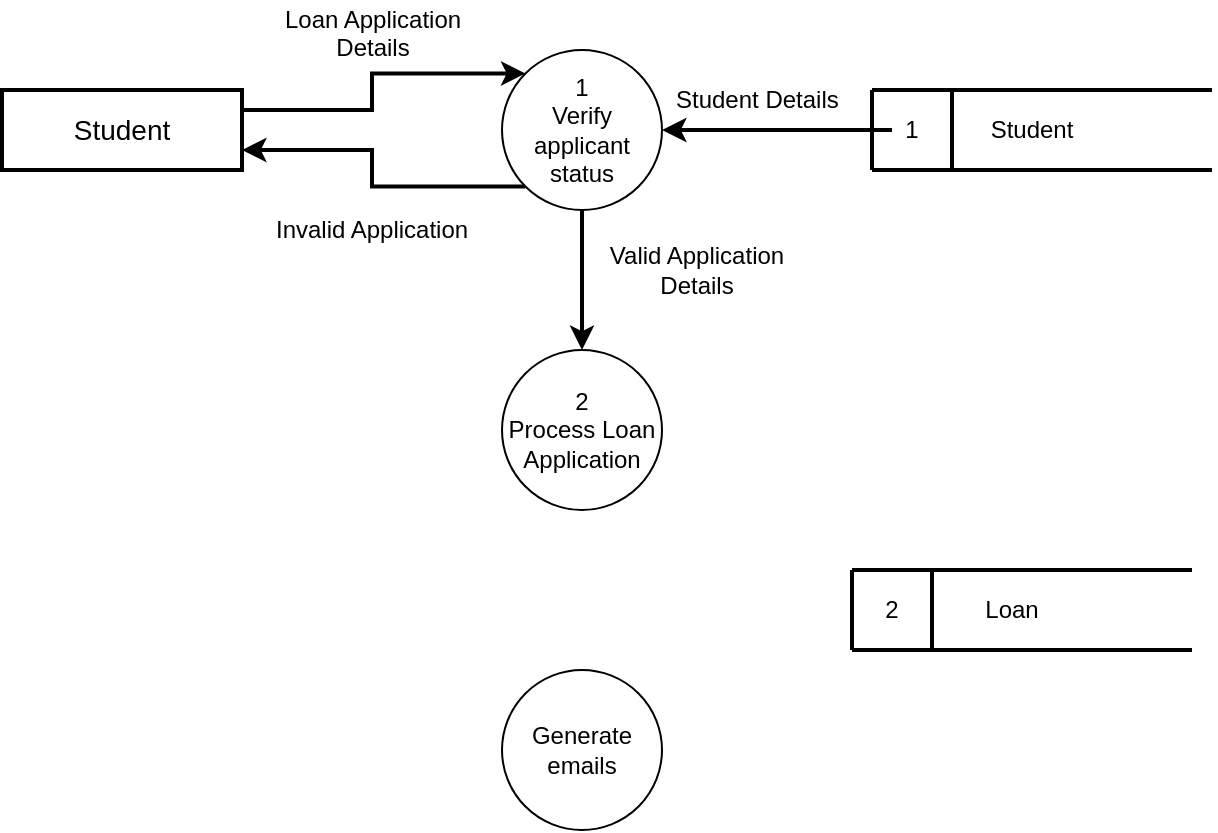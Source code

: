 <mxfile version="11.1.4" type="device"><diagram id="GTJQ-saWlVnRg_Q5Nht9" name="Page-1"><mxGraphModel dx="629" dy="413" grid="1" gridSize="10" guides="1" tooltips="1" connect="1" arrows="1" fold="1" page="1" pageScale="1" pageWidth="1169" pageHeight="827" math="0" shadow="0"><root><mxCell id="0"/><mxCell id="1" parent="0"/><mxCell id="OgquNGJ1wBKsCLmnvYIl-38" style="edgeStyle=orthogonalEdgeStyle;rounded=0;orthogonalLoop=1;jettySize=auto;html=1;entryX=0.5;entryY=0;entryDx=0;entryDy=0;strokeWidth=2;" edge="1" parent="1" source="OgquNGJ1wBKsCLmnvYIl-1" target="OgquNGJ1wBKsCLmnvYIl-2"><mxGeometry relative="1" as="geometry"/></mxCell><mxCell id="OgquNGJ1wBKsCLmnvYIl-40" style="edgeStyle=orthogonalEdgeStyle;rounded=0;orthogonalLoop=1;jettySize=auto;html=1;exitX=0;exitY=1;exitDx=0;exitDy=0;entryX=1;entryY=0.75;entryDx=0;entryDy=0;strokeWidth=2;" edge="1" parent="1" source="OgquNGJ1wBKsCLmnvYIl-1" target="OgquNGJ1wBKsCLmnvYIl-4"><mxGeometry relative="1" as="geometry"/></mxCell><mxCell id="OgquNGJ1wBKsCLmnvYIl-1" value="1&lt;br&gt;Verify applicant status" style="ellipse;whiteSpace=wrap;html=1;aspect=fixed;" vertex="1" parent="1"><mxGeometry x="440" y="130" width="80" height="80" as="geometry"/></mxCell><mxCell id="OgquNGJ1wBKsCLmnvYIl-2" value="2&lt;br&gt;Process Loan Application" style="ellipse;whiteSpace=wrap;html=1;aspect=fixed;" vertex="1" parent="1"><mxGeometry x="440" y="280" width="80" height="80" as="geometry"/></mxCell><mxCell id="OgquNGJ1wBKsCLmnvYIl-3" value="Generate emails" style="ellipse;whiteSpace=wrap;html=1;aspect=fixed;" vertex="1" parent="1"><mxGeometry x="440" y="440" width="80" height="80" as="geometry"/></mxCell><mxCell id="OgquNGJ1wBKsCLmnvYIl-29" style="edgeStyle=orthogonalEdgeStyle;rounded=0;orthogonalLoop=1;jettySize=auto;html=1;entryX=0;entryY=0;entryDx=0;entryDy=0;strokeWidth=2;exitX=1;exitY=0.25;exitDx=0;exitDy=0;" edge="1" parent="1" source="OgquNGJ1wBKsCLmnvYIl-4" target="OgquNGJ1wBKsCLmnvYIl-1"><mxGeometry relative="1" as="geometry"/></mxCell><mxCell id="OgquNGJ1wBKsCLmnvYIl-4" value="Student" style="strokeWidth=2;whiteSpace=wrap;html=1;align=center;fontSize=14;" vertex="1" parent="1"><mxGeometry x="190" y="150" width="120" height="40" as="geometry"/></mxCell><mxCell id="OgquNGJ1wBKsCLmnvYIl-14" value="" style="group" vertex="1" connectable="0" parent="1"><mxGeometry x="625" y="150" width="170" height="40" as="geometry"/></mxCell><mxCell id="OgquNGJ1wBKsCLmnvYIl-7" value="" style="endArrow=none;html=1;strokeWidth=2;" edge="1" parent="OgquNGJ1wBKsCLmnvYIl-14"><mxGeometry width="50" height="50" relative="1" as="geometry"><mxPoint y="40" as="sourcePoint"/><mxPoint as="targetPoint"/></mxGeometry></mxCell><mxCell id="OgquNGJ1wBKsCLmnvYIl-8" value="" style="endArrow=none;html=1;strokeWidth=2;" edge="1" parent="OgquNGJ1wBKsCLmnvYIl-14"><mxGeometry width="50" height="50" relative="1" as="geometry"><mxPoint as="sourcePoint"/><mxPoint x="170" as="targetPoint"/></mxGeometry></mxCell><mxCell id="OgquNGJ1wBKsCLmnvYIl-9" value="" style="endArrow=none;html=1;strokeWidth=2;" edge="1" parent="OgquNGJ1wBKsCLmnvYIl-14"><mxGeometry width="50" height="50" relative="1" as="geometry"><mxPoint y="40" as="sourcePoint"/><mxPoint x="170" y="40" as="targetPoint"/></mxGeometry></mxCell><mxCell id="OgquNGJ1wBKsCLmnvYIl-10" value="" style="endArrow=none;html=1;strokeWidth=2;" edge="1" parent="OgquNGJ1wBKsCLmnvYIl-14"><mxGeometry width="50" height="50" relative="1" as="geometry"><mxPoint x="40" y="40" as="sourcePoint"/><mxPoint x="40" as="targetPoint"/></mxGeometry></mxCell><mxCell id="OgquNGJ1wBKsCLmnvYIl-12" value="Student" style="text;html=1;strokeColor=none;fillColor=none;align=center;verticalAlign=middle;whiteSpace=wrap;rounded=0;" vertex="1" parent="OgquNGJ1wBKsCLmnvYIl-14"><mxGeometry x="60" y="10" width="40" height="20" as="geometry"/></mxCell><mxCell id="OgquNGJ1wBKsCLmnvYIl-13" value="1" style="text;html=1;strokeColor=none;fillColor=none;align=center;verticalAlign=middle;whiteSpace=wrap;rounded=0;" vertex="1" parent="OgquNGJ1wBKsCLmnvYIl-14"><mxGeometry x="10" y="10" width="20" height="20" as="geometry"/></mxCell><mxCell id="OgquNGJ1wBKsCLmnvYIl-22" value="" style="group" vertex="1" connectable="0" parent="1"><mxGeometry x="615" y="390" width="170" height="40" as="geometry"/></mxCell><mxCell id="OgquNGJ1wBKsCLmnvYIl-23" value="" style="endArrow=none;html=1;strokeWidth=2;" edge="1" parent="OgquNGJ1wBKsCLmnvYIl-22"><mxGeometry width="50" height="50" relative="1" as="geometry"><mxPoint y="40" as="sourcePoint"/><mxPoint as="targetPoint"/></mxGeometry></mxCell><mxCell id="OgquNGJ1wBKsCLmnvYIl-24" value="" style="endArrow=none;html=1;strokeWidth=2;" edge="1" parent="OgquNGJ1wBKsCLmnvYIl-22"><mxGeometry width="50" height="50" relative="1" as="geometry"><mxPoint as="sourcePoint"/><mxPoint x="170" as="targetPoint"/></mxGeometry></mxCell><mxCell id="OgquNGJ1wBKsCLmnvYIl-25" value="" style="endArrow=none;html=1;strokeWidth=2;" edge="1" parent="OgquNGJ1wBKsCLmnvYIl-22"><mxGeometry width="50" height="50" relative="1" as="geometry"><mxPoint y="40" as="sourcePoint"/><mxPoint x="170" y="40" as="targetPoint"/></mxGeometry></mxCell><mxCell id="OgquNGJ1wBKsCLmnvYIl-26" value="" style="endArrow=none;html=1;strokeWidth=2;" edge="1" parent="OgquNGJ1wBKsCLmnvYIl-22"><mxGeometry width="50" height="50" relative="1" as="geometry"><mxPoint x="40" y="40" as="sourcePoint"/><mxPoint x="40" as="targetPoint"/></mxGeometry></mxCell><mxCell id="OgquNGJ1wBKsCLmnvYIl-27" value="Loan" style="text;html=1;strokeColor=none;fillColor=none;align=center;verticalAlign=middle;whiteSpace=wrap;rounded=0;" vertex="1" parent="OgquNGJ1wBKsCLmnvYIl-22"><mxGeometry x="60" y="10" width="40" height="20" as="geometry"/></mxCell><mxCell id="OgquNGJ1wBKsCLmnvYIl-28" value="2" style="text;html=1;strokeColor=none;fillColor=none;align=center;verticalAlign=middle;whiteSpace=wrap;rounded=0;" vertex="1" parent="OgquNGJ1wBKsCLmnvYIl-22"><mxGeometry x="10" y="10" width="20" height="20" as="geometry"/></mxCell><mxCell id="OgquNGJ1wBKsCLmnvYIl-31" value="Loan Application&lt;br&gt;Details" style="text;html=1;resizable=0;points=[];autosize=1;align=center;verticalAlign=top;spacingTop=-4;" vertex="1" parent="1"><mxGeometry x="325" y="105" width="100" height="30" as="geometry"/></mxCell><mxCell id="OgquNGJ1wBKsCLmnvYIl-36" style="edgeStyle=orthogonalEdgeStyle;rounded=0;orthogonalLoop=1;jettySize=auto;html=1;strokeWidth=2;exitX=0;exitY=0.5;exitDx=0;exitDy=0;" edge="1" parent="1" source="OgquNGJ1wBKsCLmnvYIl-13" target="OgquNGJ1wBKsCLmnvYIl-1"><mxGeometry relative="1" as="geometry"><mxPoint x="620" y="160" as="sourcePoint"/></mxGeometry></mxCell><mxCell id="OgquNGJ1wBKsCLmnvYIl-37" value="Student Details" style="text;html=1;resizable=0;points=[];autosize=1;align=left;verticalAlign=top;spacingTop=-4;" vertex="1" parent="1"><mxGeometry x="525" y="145" width="100" height="10" as="geometry"/></mxCell><mxCell id="OgquNGJ1wBKsCLmnvYIl-39" value="Valid Application Details" style="text;html=1;strokeColor=none;fillColor=none;align=center;verticalAlign=middle;whiteSpace=wrap;rounded=0;" vertex="1" parent="1"><mxGeometry x="485" y="230" width="105" height="20" as="geometry"/></mxCell><mxCell id="OgquNGJ1wBKsCLmnvYIl-43" value="Invalid Application" style="text;html=1;resizable=0;points=[];autosize=1;align=left;verticalAlign=top;spacingTop=-4;" vertex="1" parent="1"><mxGeometry x="325" y="210" width="110" height="10" as="geometry"/></mxCell></root></mxGraphModel></diagram></mxfile>